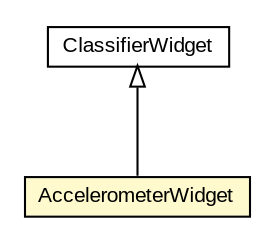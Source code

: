 #!/usr/local/bin/dot
#
# Class diagram 
# Generated by UMLGraph version 5.3 (http://www.umlgraph.org/)
#

digraph G {
	edge [fontname="arial",fontsize=10,labelfontname="arial",labelfontsize=10];
	node [fontname="arial",fontsize=10,shape=plaintext];
	nodesep=0.25;
	ranksep=0.5;
	// context.arch.intelligibility.apps.accelerometer.AccelerometerWidget
	c18911 [label=<<table title="context.arch.intelligibility.apps.accelerometer.AccelerometerWidget" border="0" cellborder="1" cellspacing="0" cellpadding="2" port="p" bgcolor="lemonChiffon" href="./AccelerometerWidget.html">
		<tr><td><table border="0" cellspacing="0" cellpadding="1">
<tr><td align="center" balign="center"> AccelerometerWidget </td></tr>
		</table></td></tr>
		</table>>, fontname="arial", fontcolor="black", fontsize=10.0];
	// context.arch.widget.ClassifierWidget
	c18993 [label=<<table title="context.arch.widget.ClassifierWidget" border="0" cellborder="1" cellspacing="0" cellpadding="2" port="p" href="../../../widget/ClassifierWidget.html">
		<tr><td><table border="0" cellspacing="0" cellpadding="1">
<tr><td align="center" balign="center"> ClassifierWidget </td></tr>
		</table></td></tr>
		</table>>, fontname="arial", fontcolor="black", fontsize=10.0];
	//context.arch.intelligibility.apps.accelerometer.AccelerometerWidget extends context.arch.widget.ClassifierWidget
	c18993:p -> c18911:p [dir=back,arrowtail=empty];
}

